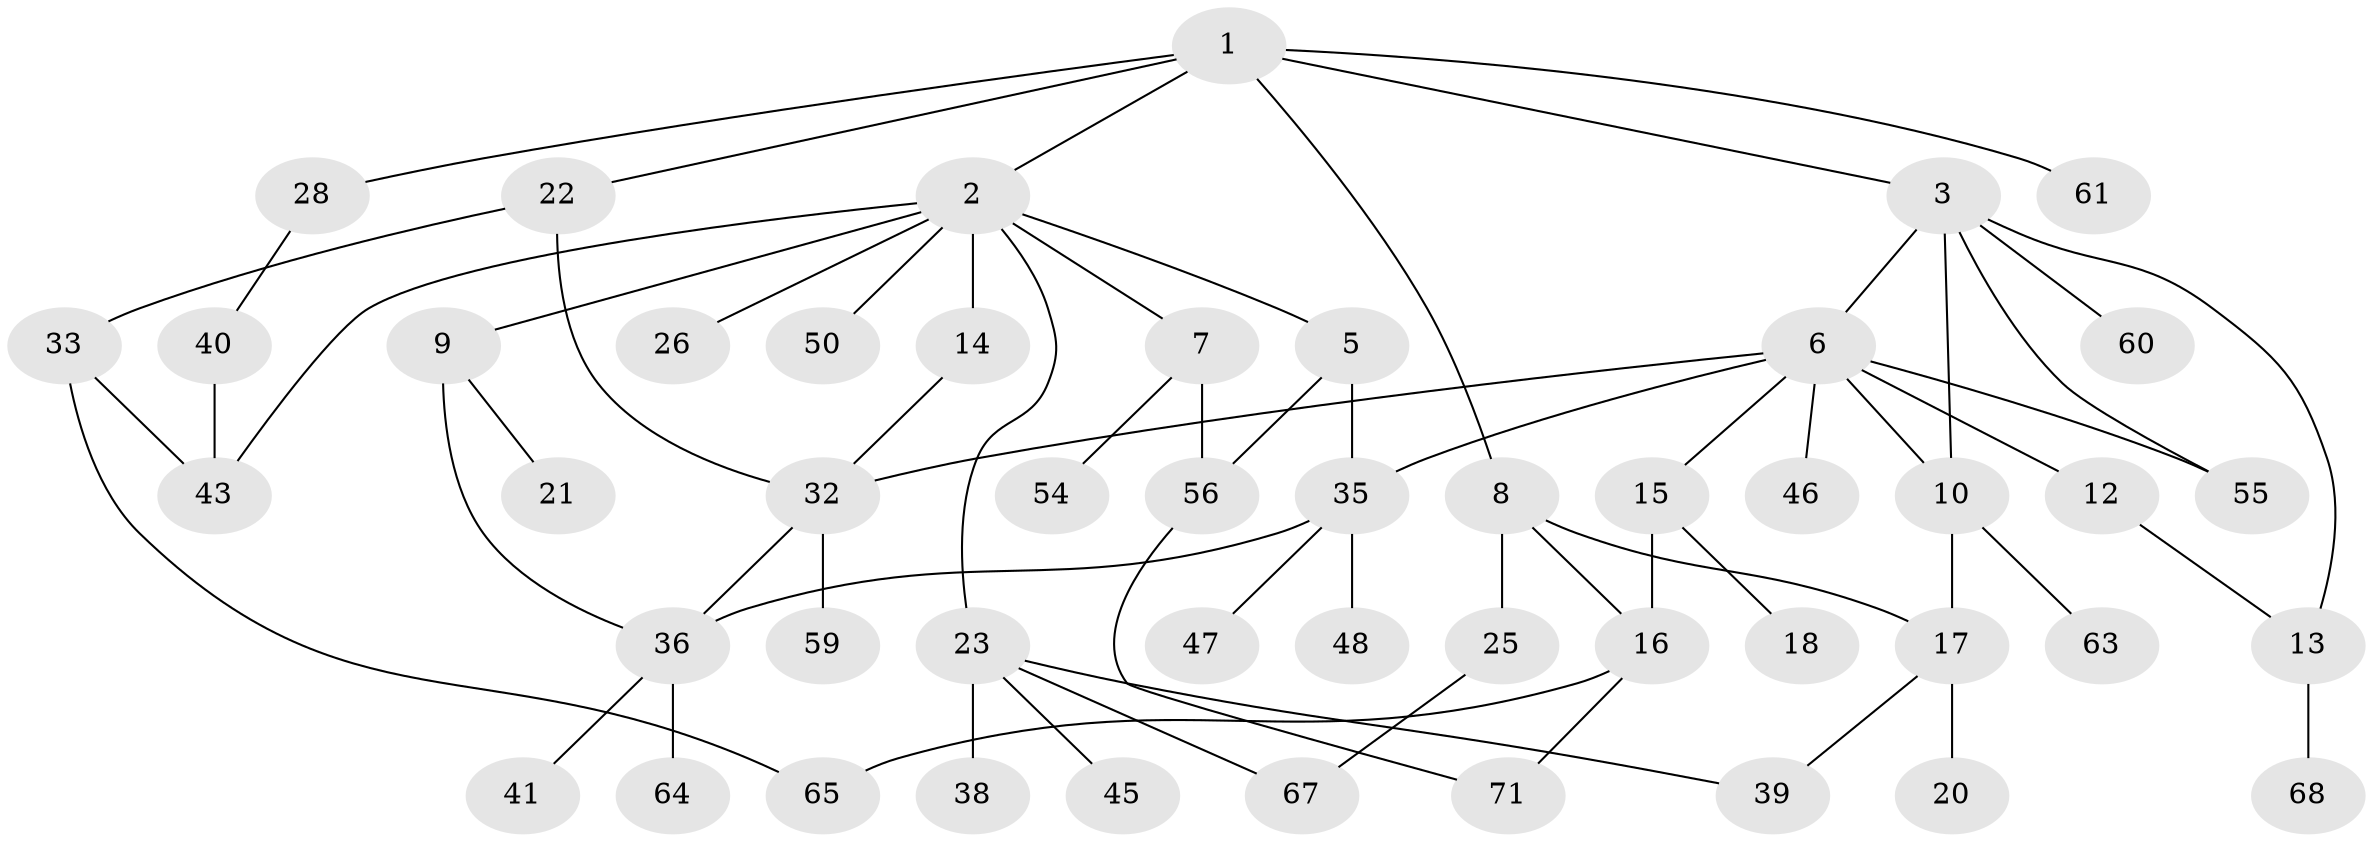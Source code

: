 // original degree distribution, {5: 0.02702702702702703, 7: 0.02702702702702703, 6: 0.02702702702702703, 4: 0.13513513513513514, 2: 0.24324324324324326, 3: 0.1891891891891892, 1: 0.35135135135135137}
// Generated by graph-tools (version 1.1) at 2025/41/03/06/25 10:41:28]
// undirected, 49 vertices, 65 edges
graph export_dot {
graph [start="1"]
  node [color=gray90,style=filled];
  1 [super="+24"];
  2 [super="+4"];
  3 [super="+31"];
  5 [super="+11"];
  6 [super="+73"];
  7;
  8;
  9 [super="+58"];
  10 [super="+44"];
  12 [super="+19"];
  13 [super="+66"];
  14;
  15 [super="+30"];
  16 [super="+34"];
  17 [super="+51"];
  18;
  20;
  21;
  22 [super="+29"];
  23 [super="+27"];
  25 [super="+53"];
  26;
  28 [super="+57"];
  32 [super="+42"];
  33 [super="+74"];
  35 [super="+37"];
  36 [super="+72"];
  38;
  39;
  40 [super="+52"];
  41;
  43 [super="+49"];
  45;
  46;
  47 [super="+70"];
  48 [super="+69"];
  50;
  54;
  55;
  56 [super="+62"];
  59;
  60;
  61;
  63;
  64;
  65;
  67;
  68;
  71;
  1 -- 2;
  1 -- 3;
  1 -- 8;
  1 -- 22;
  1 -- 28;
  1 -- 61;
  2 -- 7;
  2 -- 9;
  2 -- 14;
  2 -- 23;
  2 -- 26;
  2 -- 43;
  2 -- 50;
  2 -- 5;
  3 -- 6;
  3 -- 10;
  3 -- 55;
  3 -- 60;
  3 -- 13;
  5 -- 56;
  5 -- 35;
  6 -- 12;
  6 -- 15;
  6 -- 46;
  6 -- 32;
  6 -- 35;
  6 -- 55;
  6 -- 10;
  7 -- 54;
  7 -- 56;
  8 -- 16;
  8 -- 17;
  8 -- 25;
  9 -- 21;
  9 -- 36;
  10 -- 63;
  10 -- 17;
  12 -- 13;
  13 -- 68;
  14 -- 32;
  15 -- 18;
  15 -- 16;
  16 -- 65;
  16 -- 71;
  17 -- 20;
  17 -- 39;
  22 -- 33;
  22 -- 32;
  23 -- 45;
  23 -- 39;
  23 -- 67;
  23 -- 38;
  25 -- 67;
  28 -- 40;
  32 -- 36;
  32 -- 59;
  33 -- 65;
  33 -- 43;
  35 -- 36;
  35 -- 48;
  35 -- 47;
  36 -- 41;
  36 -- 64;
  40 -- 43;
  56 -- 71;
}
